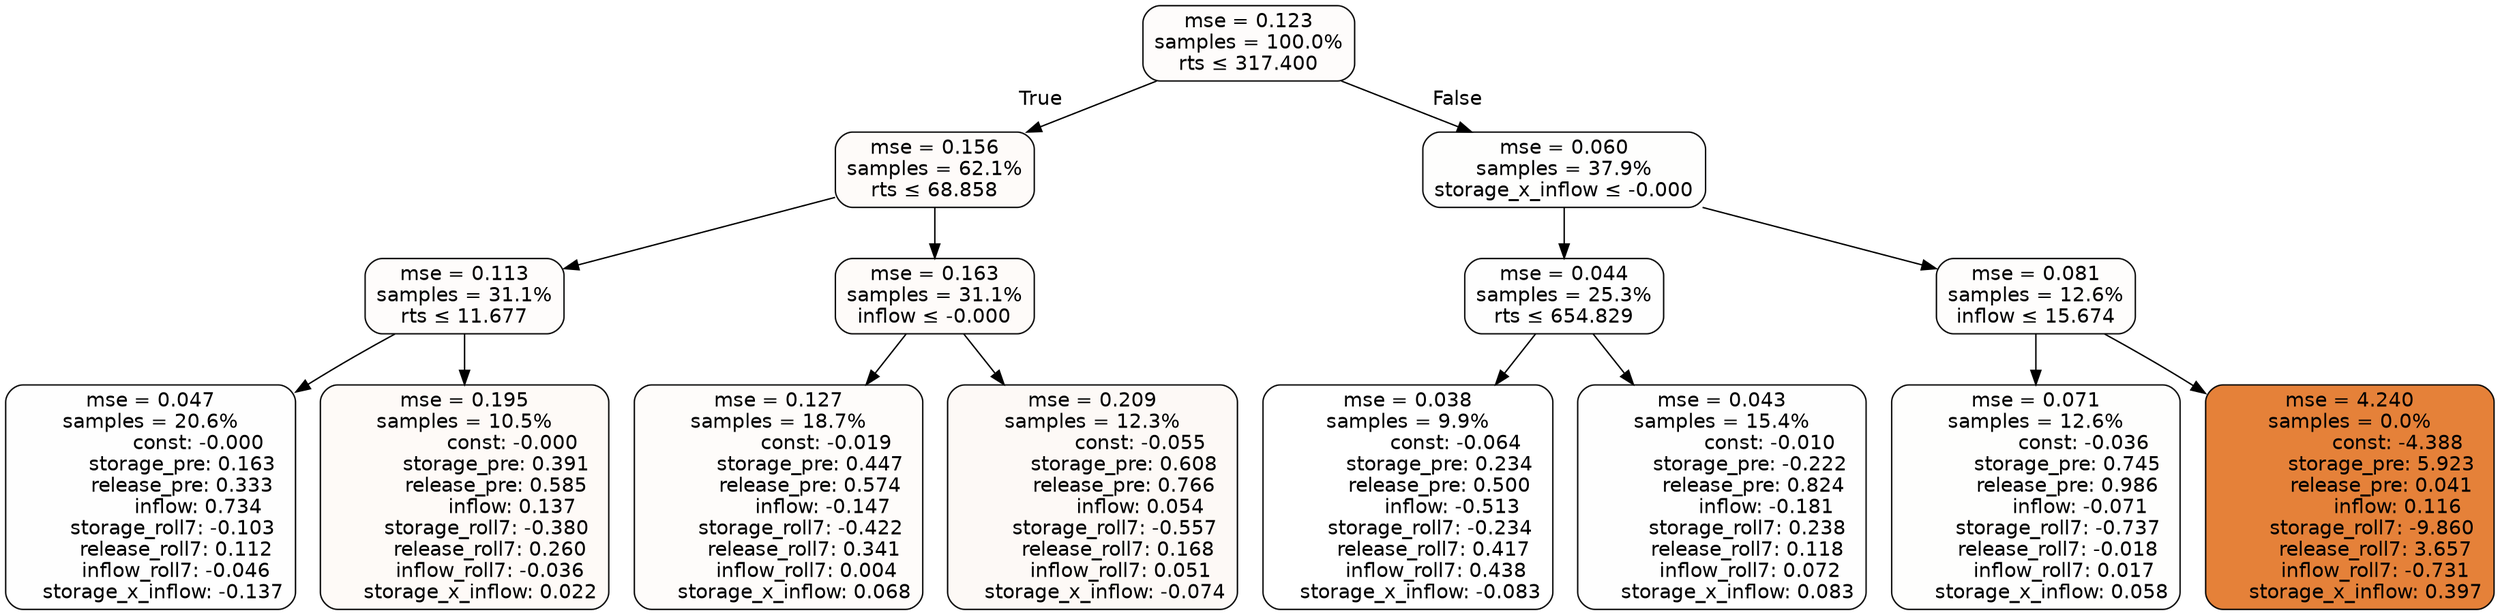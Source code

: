 digraph tree {
bgcolor="transparent"
node [shape=rectangle, style="filled, rounded", color="black", fontname=helvetica] ;
edge [fontname=helvetica] ;
	"0" [label="mse = 0.123
samples = 100.0%
rts &le; 317.400", fillcolor="#fefcfb"]
	"1" [label="mse = 0.156
samples = 62.1%
rts &le; 68.858", fillcolor="#fefbf9"]
	"2" [label="mse = 0.113
samples = 31.1%
rts &le; 11.677", fillcolor="#fefcfb"]
	"3" [label="mse = 0.047
samples = 20.6%
               const: -0.000
          storage_pre: 0.163
          release_pre: 0.333
               inflow: 0.734
       storage_roll7: -0.103
        release_roll7: 0.112
        inflow_roll7: -0.046
    storage_x_inflow: -0.137", fillcolor="#fefefe"]
	"4" [label="mse = 0.195
samples = 10.5%
               const: -0.000
          storage_pre: 0.391
          release_pre: 0.585
               inflow: 0.137
       storage_roll7: -0.380
        release_roll7: 0.260
        inflow_roll7: -0.036
     storage_x_inflow: 0.022", fillcolor="#fefaf7"]
	"5" [label="mse = 0.163
samples = 31.1%
inflow &le; -0.000", fillcolor="#fefbf9"]
	"6" [label="mse = 0.127
samples = 18.7%
               const: -0.019
          storage_pre: 0.447
          release_pre: 0.574
              inflow: -0.147
       storage_roll7: -0.422
        release_roll7: 0.341
         inflow_roll7: 0.004
     storage_x_inflow: 0.068", fillcolor="#fefcfa"]
	"7" [label="mse = 0.209
samples = 12.3%
               const: -0.055
          storage_pre: 0.608
          release_pre: 0.766
               inflow: 0.054
       storage_roll7: -0.557
        release_roll7: 0.168
         inflow_roll7: 0.051
    storage_x_inflow: -0.074", fillcolor="#fdf9f6"]
	"8" [label="mse = 0.060
samples = 37.9%
storage_x_inflow &le; -0.000", fillcolor="#fefefd"]
	"9" [label="mse = 0.044
samples = 25.3%
rts &le; 654.829", fillcolor="#fefefe"]
	"10" [label="mse = 0.038
samples = 9.9%
               const: -0.064
          storage_pre: 0.234
          release_pre: 0.500
              inflow: -0.513
       storage_roll7: -0.234
        release_roll7: 0.417
         inflow_roll7: 0.438
    storage_x_inflow: -0.083", fillcolor="#ffffff"]
	"11" [label="mse = 0.043
samples = 15.4%
               const: -0.010
         storage_pre: -0.222
          release_pre: 0.824
              inflow: -0.181
        storage_roll7: 0.238
        release_roll7: 0.118
         inflow_roll7: 0.072
     storage_x_inflow: 0.083", fillcolor="#fefefe"]
	"12" [label="mse = 0.081
samples = 12.6%
inflow &le; 15.674", fillcolor="#fefdfc"]
	"13" [label="mse = 0.071
samples = 12.6%
               const: -0.036
          storage_pre: 0.745
          release_pre: 0.986
              inflow: -0.071
       storage_roll7: -0.737
       release_roll7: -0.018
         inflow_roll7: 0.017
     storage_x_inflow: 0.058", fillcolor="#fefefd"]
	"14" [label="mse = 4.240
samples = 0.0%
               const: -4.388
          storage_pre: 5.923
          release_pre: 0.041
               inflow: 0.116
       storage_roll7: -9.860
        release_roll7: 3.657
        inflow_roll7: -0.731
     storage_x_inflow: 0.397", fillcolor="#e58139"]

	"0" -> "1" [labeldistance=2.5, labelangle=45, headlabel="True"]
	"1" -> "2"
	"2" -> "3"
	"2" -> "4"
	"1" -> "5"
	"5" -> "6"
	"5" -> "7"
	"0" -> "8" [labeldistance=2.5, labelangle=-45, headlabel="False"]
	"8" -> "9"
	"9" -> "10"
	"9" -> "11"
	"8" -> "12"
	"12" -> "13"
	"12" -> "14"
}